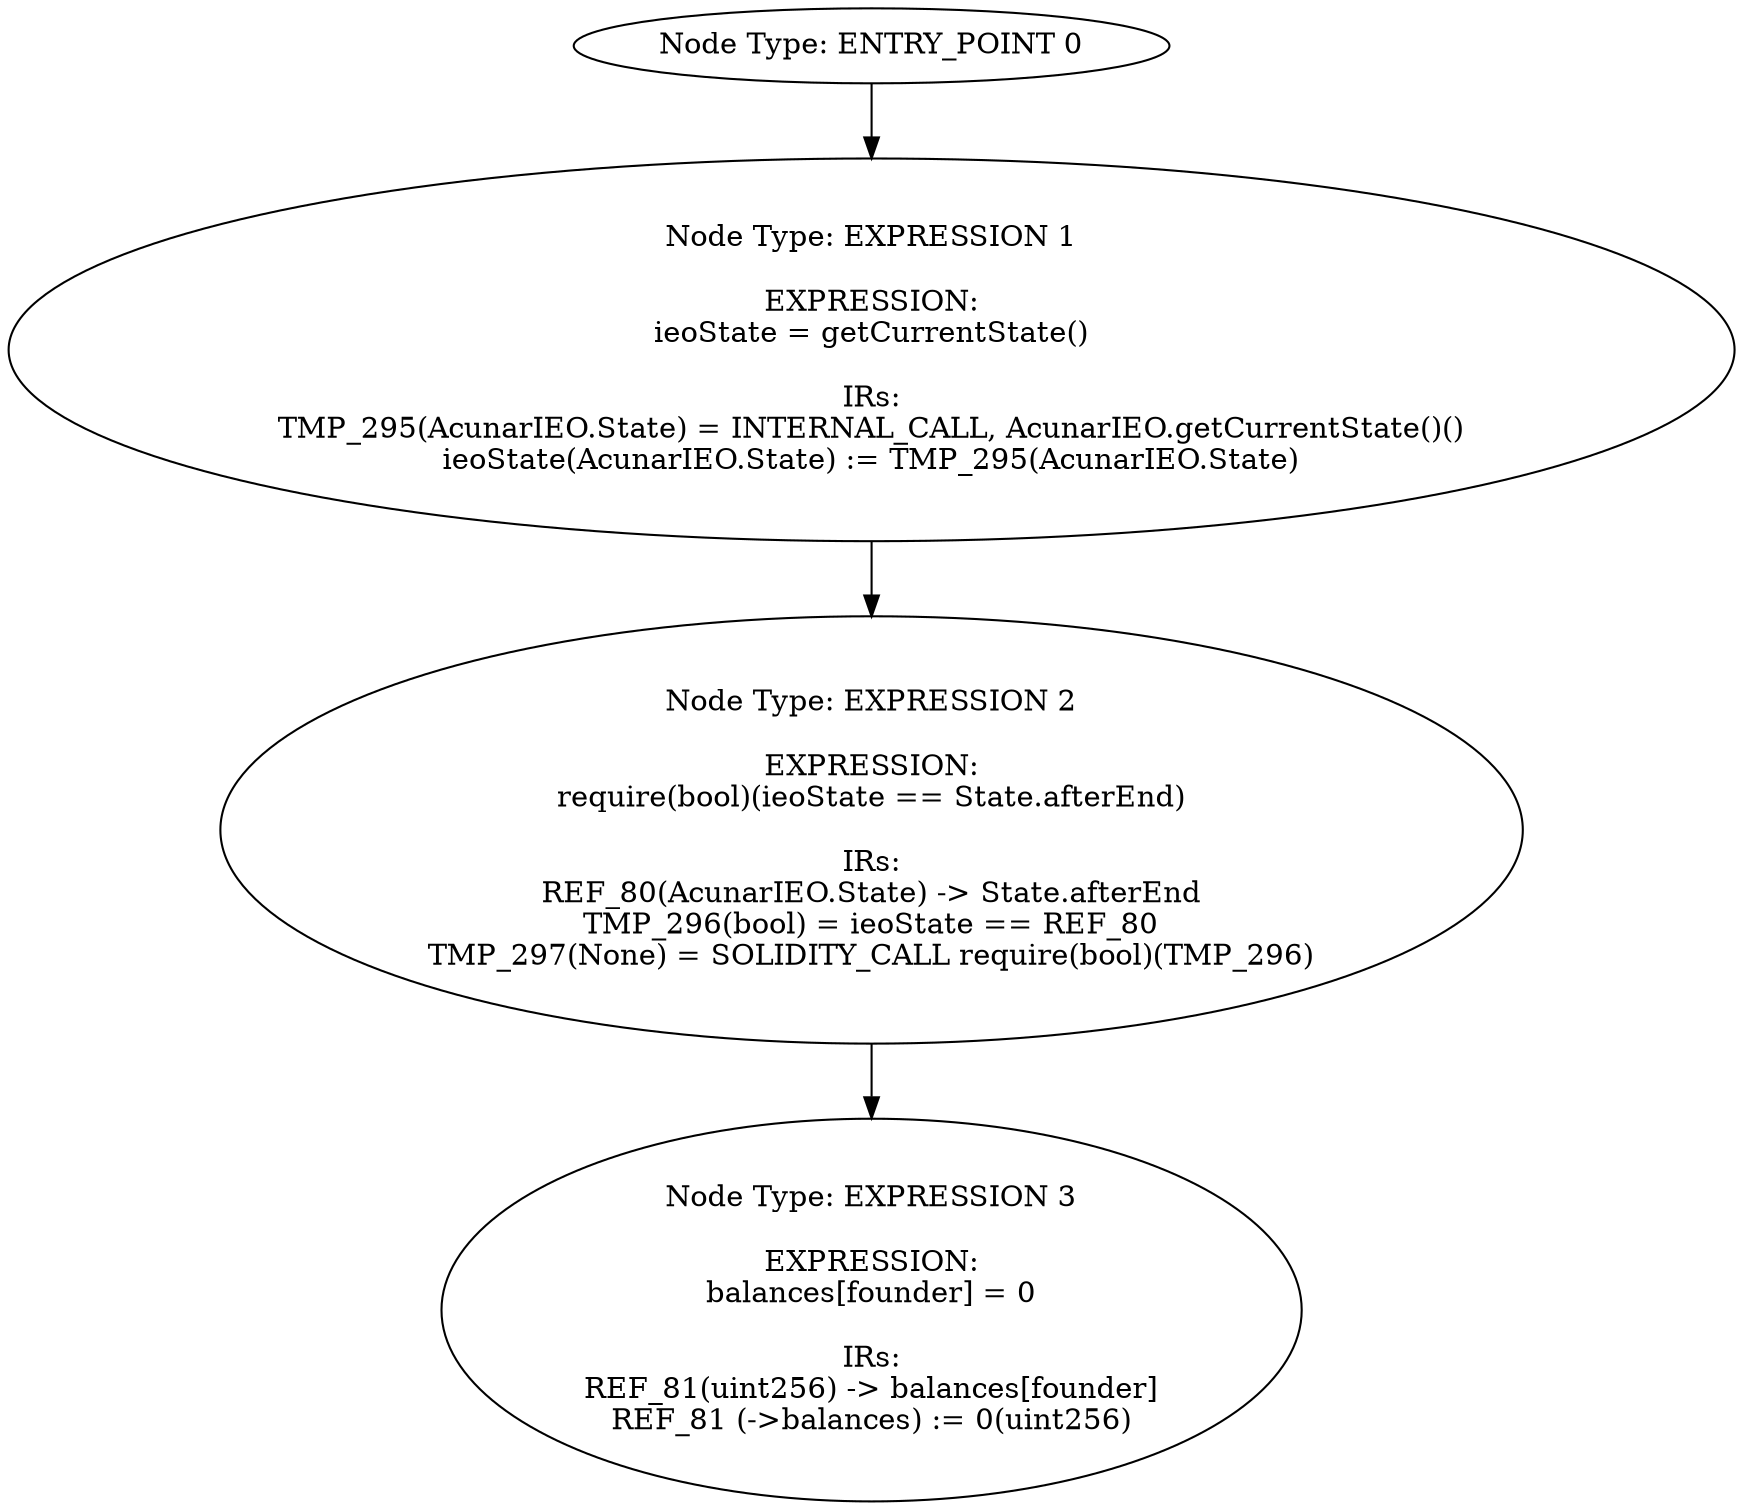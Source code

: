 digraph{
0[label="Node Type: ENTRY_POINT 0
"];
0->1;
1[label="Node Type: EXPRESSION 1

EXPRESSION:
ieoState = getCurrentState()

IRs:
TMP_295(AcunarIEO.State) = INTERNAL_CALL, AcunarIEO.getCurrentState()()
ieoState(AcunarIEO.State) := TMP_295(AcunarIEO.State)"];
1->2;
2[label="Node Type: EXPRESSION 2

EXPRESSION:
require(bool)(ieoState == State.afterEnd)

IRs:
REF_80(AcunarIEO.State) -> State.afterEnd
TMP_296(bool) = ieoState == REF_80
TMP_297(None) = SOLIDITY_CALL require(bool)(TMP_296)"];
2->3;
3[label="Node Type: EXPRESSION 3

EXPRESSION:
balances[founder] = 0

IRs:
REF_81(uint256) -> balances[founder]
REF_81 (->balances) := 0(uint256)"];
}

